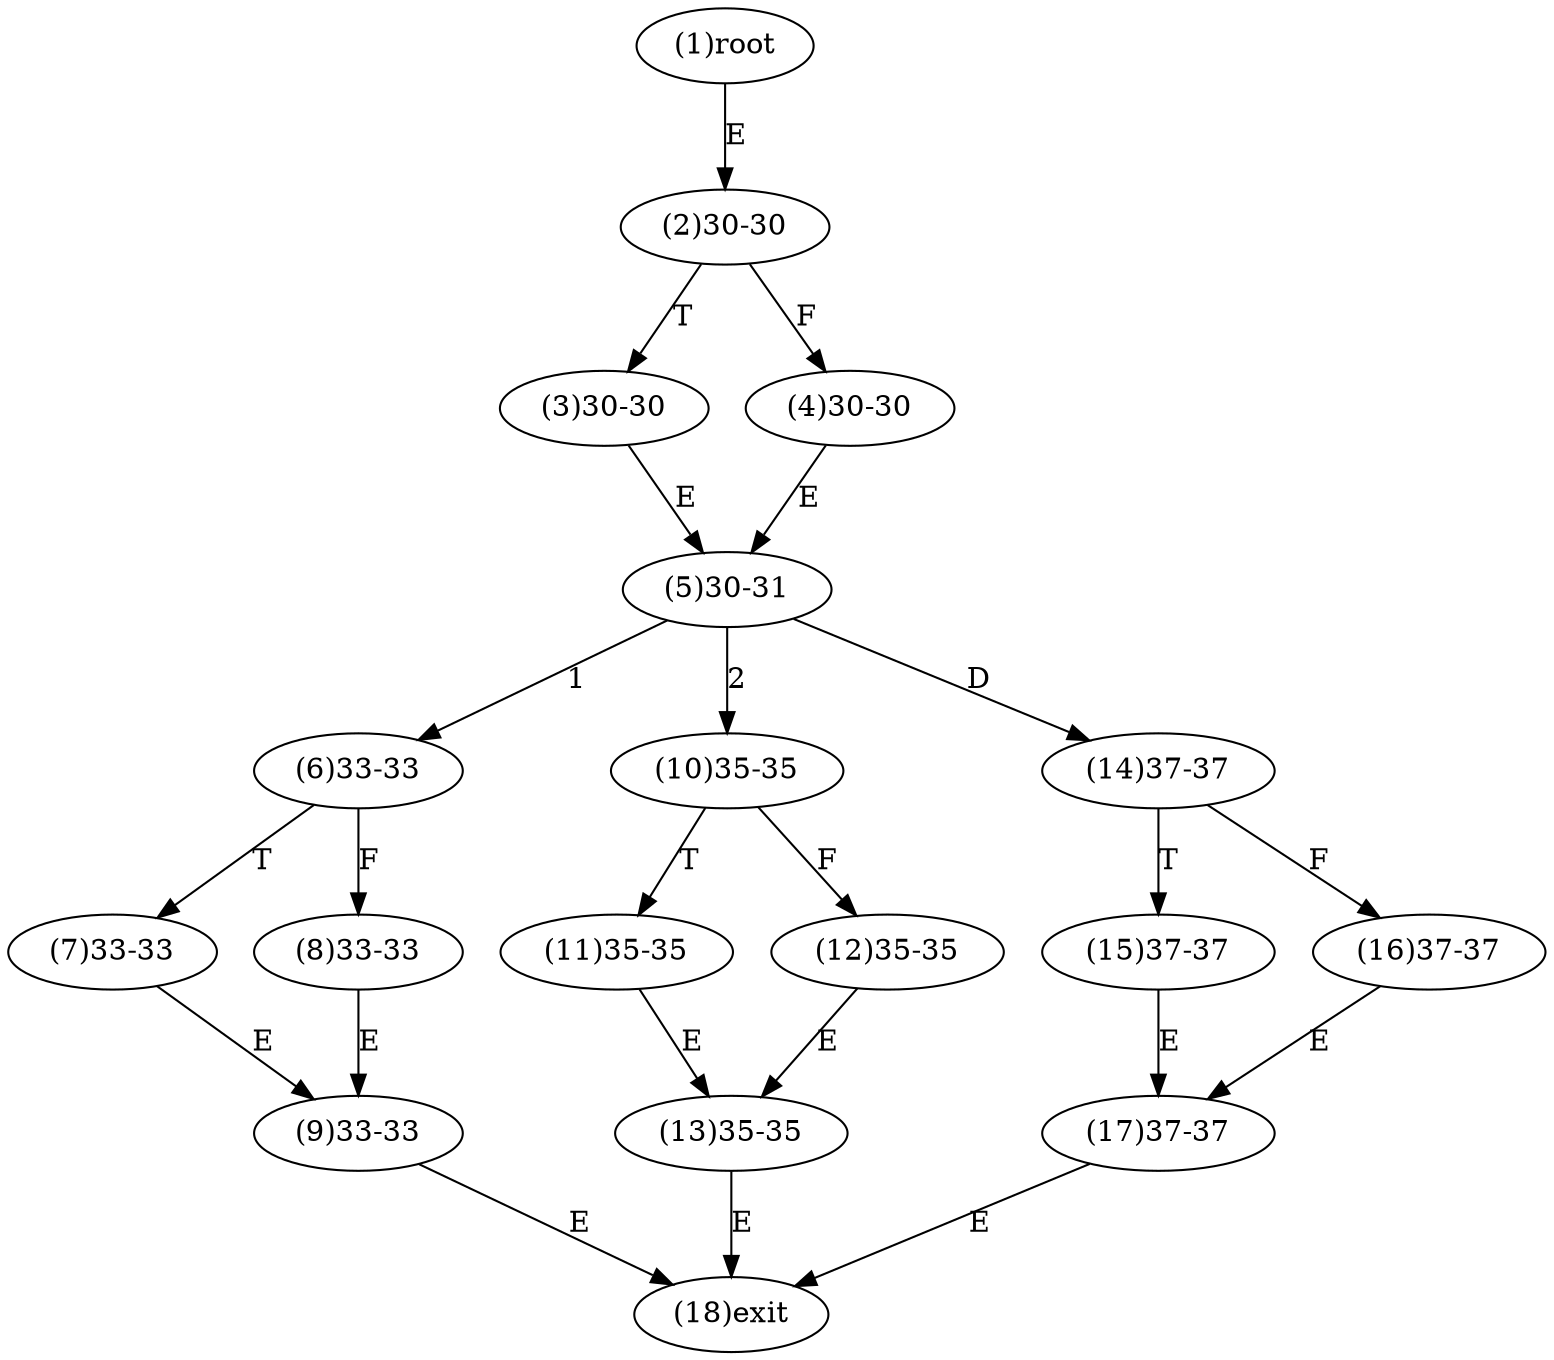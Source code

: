 digraph "" { 
1[ label="(1)root"];
2[ label="(2)30-30"];
3[ label="(3)30-30"];
4[ label="(4)30-30"];
5[ label="(5)30-31"];
6[ label="(6)33-33"];
7[ label="(7)33-33"];
8[ label="(8)33-33"];
9[ label="(9)33-33"];
10[ label="(10)35-35"];
11[ label="(11)35-35"];
12[ label="(12)35-35"];
13[ label="(13)35-35"];
14[ label="(14)37-37"];
15[ label="(15)37-37"];
17[ label="(17)37-37"];
16[ label="(16)37-37"];
18[ label="(18)exit"];
1->2[ label="E"];
2->4[ label="F"];
2->3[ label="T"];
3->5[ label="E"];
4->5[ label="E"];
5->6[ label="1"];
5->10[ label="2"];
5->14[ label="D"];
6->8[ label="F"];
6->7[ label="T"];
7->9[ label="E"];
8->9[ label="E"];
9->18[ label="E"];
10->12[ label="F"];
10->11[ label="T"];
11->13[ label="E"];
12->13[ label="E"];
13->18[ label="E"];
14->16[ label="F"];
14->15[ label="T"];
15->17[ label="E"];
16->17[ label="E"];
17->18[ label="E"];
}